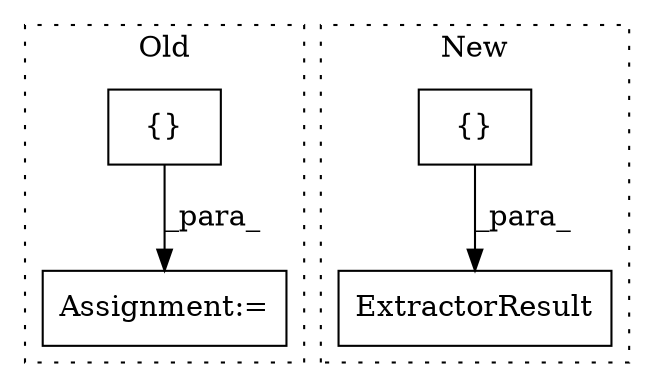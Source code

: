 digraph G {
subgraph cluster0 {
1 [label="{}" a="4" s="6000" l="2" shape="box"];
4 [label="Assignment:=" a="7" s="5990" l="1" shape="box"];
label = "Old";
style="dotted";
}
subgraph cluster1 {
2 [label="ExtractorResult" a="32" s="6312,6363" l="16,1" shape="box"];
3 [label="{}" a="4" s="6337,6348" l="1,1" shape="box"];
label = "New";
style="dotted";
}
1 -> 4 [label="_para_"];
3 -> 2 [label="_para_"];
}